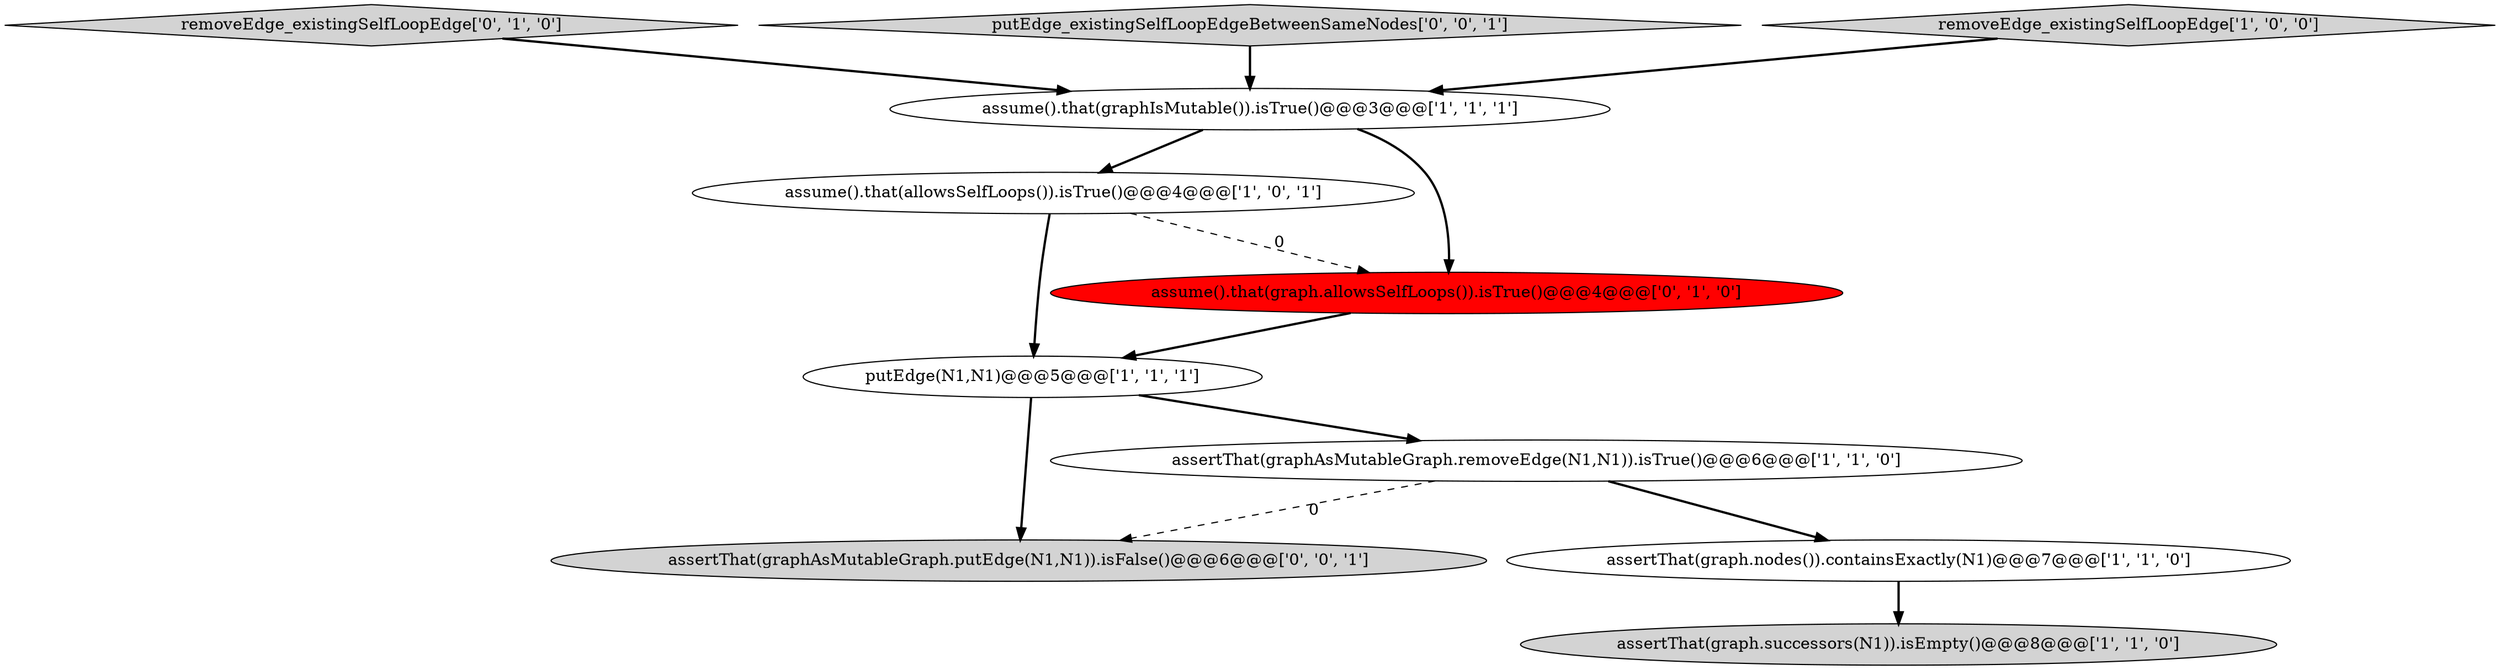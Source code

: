 digraph {
0 [style = filled, label = "assume().that(allowsSelfLoops()).isTrue()@@@4@@@['1', '0', '1']", fillcolor = white, shape = ellipse image = "AAA0AAABBB1BBB"];
7 [style = filled, label = "removeEdge_existingSelfLoopEdge['0', '1', '0']", fillcolor = lightgray, shape = diamond image = "AAA0AAABBB2BBB"];
10 [style = filled, label = "putEdge_existingSelfLoopEdgeBetweenSameNodes['0', '0', '1']", fillcolor = lightgray, shape = diamond image = "AAA0AAABBB3BBB"];
3 [style = filled, label = "putEdge(N1,N1)@@@5@@@['1', '1', '1']", fillcolor = white, shape = ellipse image = "AAA0AAABBB1BBB"];
2 [style = filled, label = "assertThat(graph.successors(N1)).isEmpty()@@@8@@@['1', '1', '0']", fillcolor = lightgray, shape = ellipse image = "AAA0AAABBB1BBB"];
4 [style = filled, label = "assertThat(graph.nodes()).containsExactly(N1)@@@7@@@['1', '1', '0']", fillcolor = white, shape = ellipse image = "AAA0AAABBB1BBB"];
9 [style = filled, label = "assertThat(graphAsMutableGraph.putEdge(N1,N1)).isFalse()@@@6@@@['0', '0', '1']", fillcolor = lightgray, shape = ellipse image = "AAA0AAABBB3BBB"];
1 [style = filled, label = "assertThat(graphAsMutableGraph.removeEdge(N1,N1)).isTrue()@@@6@@@['1', '1', '0']", fillcolor = white, shape = ellipse image = "AAA0AAABBB1BBB"];
8 [style = filled, label = "assume().that(graph.allowsSelfLoops()).isTrue()@@@4@@@['0', '1', '0']", fillcolor = red, shape = ellipse image = "AAA1AAABBB2BBB"];
5 [style = filled, label = "assume().that(graphIsMutable()).isTrue()@@@3@@@['1', '1', '1']", fillcolor = white, shape = ellipse image = "AAA0AAABBB1BBB"];
6 [style = filled, label = "removeEdge_existingSelfLoopEdge['1', '0', '0']", fillcolor = lightgray, shape = diamond image = "AAA0AAABBB1BBB"];
0->3 [style = bold, label=""];
3->9 [style = bold, label=""];
0->8 [style = dashed, label="0"];
5->8 [style = bold, label=""];
6->5 [style = bold, label=""];
1->4 [style = bold, label=""];
7->5 [style = bold, label=""];
1->9 [style = dashed, label="0"];
4->2 [style = bold, label=""];
10->5 [style = bold, label=""];
3->1 [style = bold, label=""];
5->0 [style = bold, label=""];
8->3 [style = bold, label=""];
}

